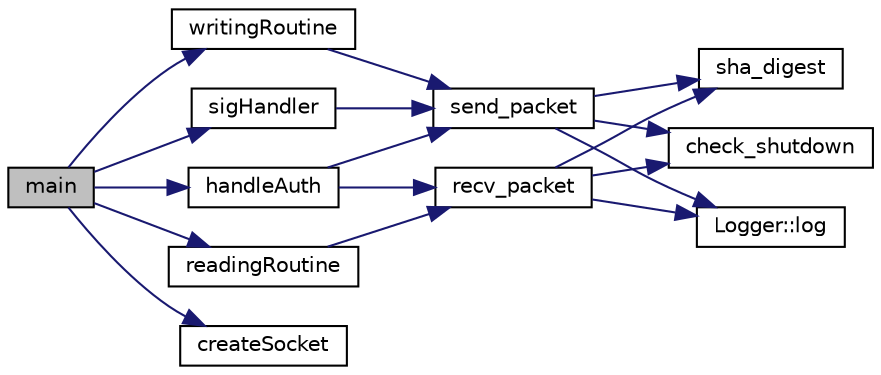 digraph "main"
{
  edge [fontname="Helvetica",fontsize="10",labelfontname="Helvetica",labelfontsize="10"];
  node [fontname="Helvetica",fontsize="10",shape=record];
  rankdir="LR";
  Node1 [label="main",height=0.2,width=0.4,color="black", fillcolor="grey75", style="filled", fontcolor="black"];
  Node1 -> Node2 [color="midnightblue",fontsize="10",style="solid",fontname="Helvetica"];
  Node2 [label="sigHandler",height=0.2,width=0.4,color="black", fillcolor="white", style="filled",URL="$client_8cpp.html#a6fbd5f39facef76ebf39841ec216c287"];
  Node2 -> Node3 [color="midnightblue",fontsize="10",style="solid",fontname="Helvetica"];
  Node3 [label="send_packet",height=0.2,width=0.4,color="black", fillcolor="white", style="filled",URL="$Packet_8h.html#a723198aebc9baad8998255313981e357",tooltip="Sends data in form of a SSH_Packet to the SSL socket given. "];
  Node3 -> Node4 [color="midnightblue",fontsize="10",style="solid",fontname="Helvetica"];
  Node4 [label="sha_digest",height=0.2,width=0.4,color="black", fillcolor="white", style="filled",URL="$Packet_8cpp.html#a707a865009d80b22ee19d46a59d81e94"];
  Node3 -> Node5 [color="midnightblue",fontsize="10",style="solid",fontname="Helvetica"];
  Node5 [label="check_shutdown",height=0.2,width=0.4,color="black", fillcolor="white", style="filled",URL="$Packet_8cpp.html#acce65f288b2aed7670bee2f6dfbbb882"];
  Node3 -> Node6 [color="midnightblue",fontsize="10",style="solid",fontname="Helvetica"];
  Node6 [label="Logger::log",height=0.2,width=0.4,color="black", fillcolor="white", style="filled",URL="$classLogger.html#aad1588639bb45eab5a33a40fc58d0e94",tooltip="Log formatted data with variable number of arguments (simmilar to printf) "];
  Node1 -> Node7 [color="midnightblue",fontsize="10",style="solid",fontname="Helvetica"];
  Node7 [label="createSocket",height=0.2,width=0.4,color="black", fillcolor="white", style="filled",URL="$client_8cpp.html#ab12b9c5ae76c8cebd6982e2a10c58670"];
  Node1 -> Node8 [color="midnightblue",fontsize="10",style="solid",fontname="Helvetica"];
  Node8 [label="handleAuth",height=0.2,width=0.4,color="black", fillcolor="white", style="filled",URL="$client_8cpp.html#acc99c06b8569296d01808f0193b0e44c"];
  Node8 -> Node3 [color="midnightblue",fontsize="10",style="solid",fontname="Helvetica"];
  Node8 -> Node9 [color="midnightblue",fontsize="10",style="solid",fontname="Helvetica"];
  Node9 [label="recv_packet",height=0.2,width=0.4,color="black", fillcolor="white", style="filled",URL="$Packet_8h.html#adaa6274c063dfae816caaf9a68774698",tooltip="Recieves a SSH_Packet from an SSL socket. Reads each part and assembles it into the structure..."];
  Node9 -> Node5 [color="midnightblue",fontsize="10",style="solid",fontname="Helvetica"];
  Node9 -> Node4 [color="midnightblue",fontsize="10",style="solid",fontname="Helvetica"];
  Node9 -> Node6 [color="midnightblue",fontsize="10",style="solid",fontname="Helvetica"];
  Node1 -> Node10 [color="midnightblue",fontsize="10",style="solid",fontname="Helvetica"];
  Node10 [label="readingRoutine",height=0.2,width=0.4,color="black", fillcolor="white", style="filled",URL="$client_8cpp.html#a27a351c36242ef9bb012af52da279653"];
  Node10 -> Node9 [color="midnightblue",fontsize="10",style="solid",fontname="Helvetica"];
  Node1 -> Node11 [color="midnightblue",fontsize="10",style="solid",fontname="Helvetica"];
  Node11 [label="writingRoutine",height=0.2,width=0.4,color="black", fillcolor="white", style="filled",URL="$client_8cpp.html#a431ad8c77691faa3a9c61245742e432d"];
  Node11 -> Node3 [color="midnightblue",fontsize="10",style="solid",fontname="Helvetica"];
}
